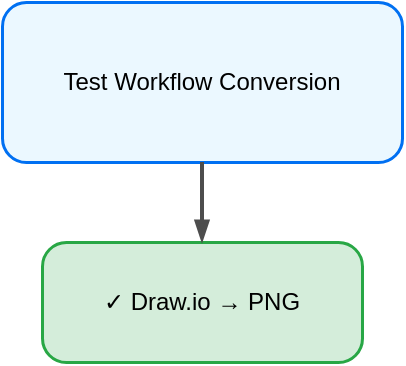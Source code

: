 <mxfile version="27.1.4">
  <diagram name="Page-1" id="test-conversion-123">
    <mxGraphModel dx="1234" dy="721" grid="1" gridSize="10" guides="1" tooltips="1" connect="1" arrows="1" fold="1" page="1" pageScale="1" pageWidth="850" pageHeight="1100" math="0" shadow="0">
      <root>
        <mxCell id="0" />
        <mxCell id="1" parent="0" />
        <mxCell id="test-box-1" value="Test Workflow Conversion" style="rounded=1;whiteSpace=wrap;html=1;strokeColor=#0070F2;fillColor=#EBF8FF;arcSize=24;absoluteArcSize=1;strokeWidth=1.5;" vertex="1" parent="1">
          <mxGeometry x="300" y="200" width="200" height="80" as="geometry" />
        </mxCell>
        <mxCell id="test-box-2" value="✓ Draw.io → PNG" style="rounded=1;whiteSpace=wrap;html=1;strokeColor=#28a745;fillColor=#d4edda;arcSize=24;absoluteArcSize=1;strokeWidth=1.5;" vertex="1" parent="1">
          <mxGeometry x="320" y="320" width="160" height="60" as="geometry" />
        </mxCell>
        <mxCell id="test-arrow-1" value="" style="endArrow=blockThin;html=1;strokeColor=#4D4D4D;strokeWidth=2;exitX=0.5;exitY=1;exitDx=0;exitDy=0;entryX=0.5;entryY=0;entryDx=0;entryDy=0;" edge="1" parent="1" source="test-box-1" target="test-box-2">
          <mxGeometry width="50" height="50" relative="1" as="geometry">
            <mxPoint x="400" y="360" as="sourcePoint" />
            <mxPoint x="450" y="310" as="targetPoint" />
          </mxGeometry>
        </mxCell>
      </root>
    </mxGraphModel>
  </diagram>
</mxfile>
